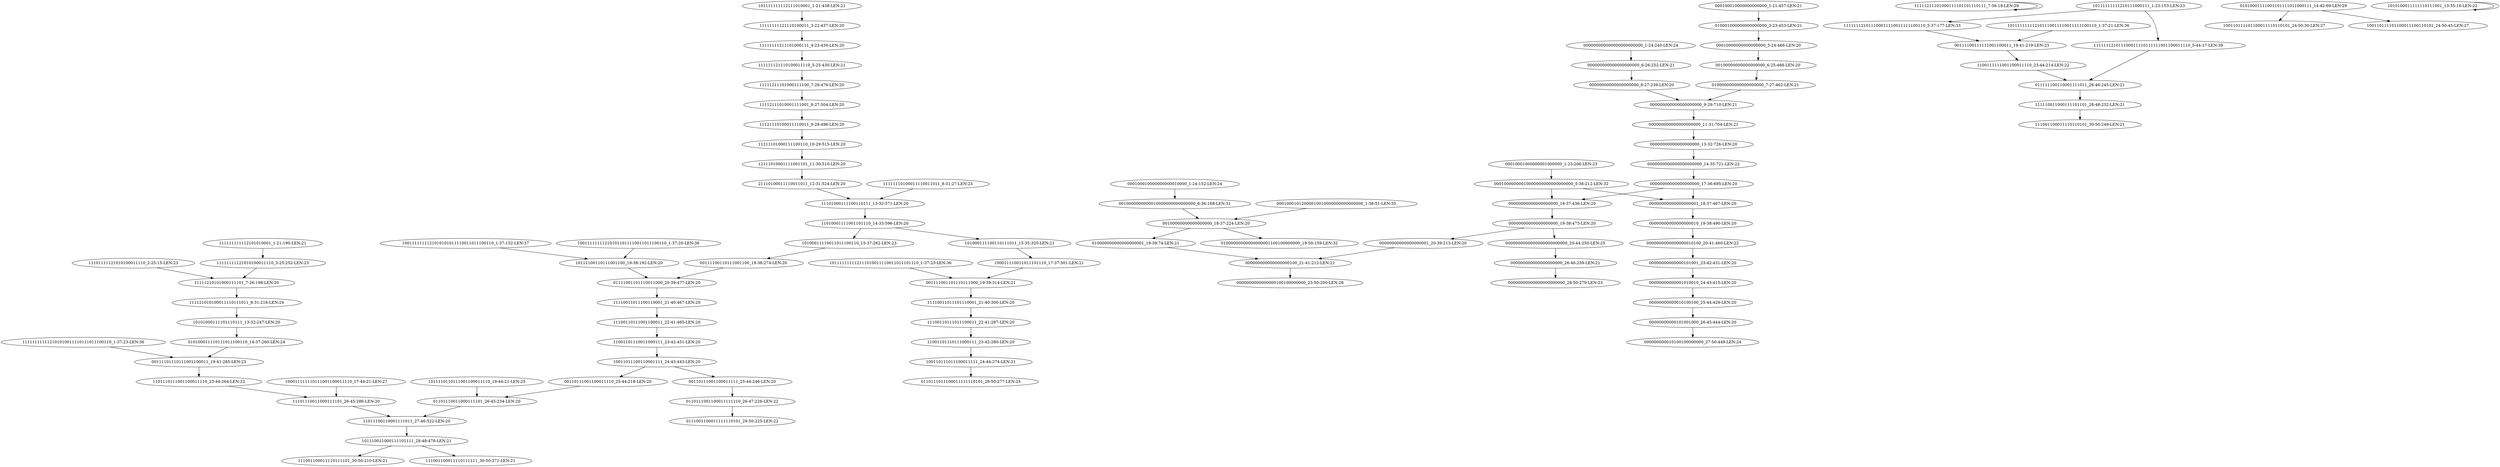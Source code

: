 digraph G {
    "00110111001100011111_25-44:246-LEN:20" -> "0110111001100011111110_26-47:226-LEN:22";
    "11111111121110100011_3-22:437-LEN:20" -> "11111111211101000111_4-23:430-LEN:20";
    "01111001101110011000_20-39:477-LEN:20" -> "11110011011100110001_21-40:467-LEN:20";
    "00010001012000010010000000000000000_1-36:51-LEN:35" -> "00100000000000000000_18-37:224-LEN:20";
    "00000000000000000000_8-27:239-LEN:20" -> "000000000000000000000_9-29:710-LEN:21";
    "0000000000000000000000_14-35:721-LEN:22" -> "00000000000000000000_17-36:695-LEN:20";
    "11011100110001111011_27-46:522-LEN:20" -> "101110011000111101111_28-48:479-LEN:21";
    "11111211101000111100_7-26:476-LEN:20" -> "11112111010001111001_8-27:504-LEN:20";
    "00000000000000000001_18-37:467-LEN:20" -> "00000000000000000010_19-38:490-LEN:20";
    "1001111111121010101011110011011100110_1-37:152-LEN:37" -> "10111100110111001100_19-38:192-LEN:20";
    "11111210101000111101_7-26:198-LEN:20" -> "111121010100011110111011_8-31:216-LEN:24";
    "00000000000000000010_19-38:490-LEN:20" -> "0000000000000000010100_20-41:460-LEN:22";
    "11100110111011100011_22-41:287-LEN:20" -> "11001101110111000111_23-42:280-LEN:20";
    "00010001000000001000000_1-23:206-LEN:23" -> "00010000000010000000000000000000_5-36:212-LEN:32";
    "11101110011000111101_26-45:286-LEN:20" -> "11011100110001111011_27-46:522-LEN:20";
    "11111211101000111101101110111_7-36:18-LEN:29" -> "11111211101000111101101110111_7-36:18-LEN:29";
    "111111121011100011110011111100110_5-37:177-LEN:33" -> "00111100111111001100011_19-41:219-LEN:23";
    "101111111112111010011110011011101110_1-37:23-LEN:36" -> "001111001101110111000_19-39:314-LEN:21";
    "01010001111001101111011000111_14-42:69-LEN:29" -> "100110111101100011110110101_24-50:30-LEN:27";
    "01010001111001101111011000111_14-42:69-LEN:29" -> "100110111101100011100110101_24-50:45-LEN:27";
    "111111121110100011110_5-25:430-LEN:21" -> "11111211101000111100_7-26:476-LEN:20";
    "11112111010001111001_8-27:504-LEN:20" -> "11121110100011110011_9-28:496-LEN:20";
    "11101000111100110111_13-32:571-LEN:20" -> "11010001111001101110_14-33:596-LEN:20";
    "000000000000000000000000_1-24:240-LEN:24" -> "000000000000000000000_6-26:252-LEN:21";
    "10100011110011011100110_15-37:262-LEN:23" -> "00111100110111001100_19-38:274-LEN:20";
    "00010000000010000000000000000000_5-36:212-LEN:32" -> "00000000000000000001_18-37:467-LEN:20";
    "00010000000010000000000000000000_5-36:212-LEN:32" -> "00000000000000000000_18-37:436-LEN:20";
    "000000000000000000000_11-31:704-LEN:21" -> "00000000000000000000_13-32:726-LEN:20";
    "1101110111001100011110_23-44:264-LEN:22" -> "11101110011000111101_26-45:286-LEN:20";
    "100111111112101011011110011011100110_1-37:20-LEN:36" -> "10111100110111001100_19-38:192-LEN:20";
    "00111100111111001100011_19-41:219-LEN:23" -> "1100111111001100011110_23-44:214-LEN:22";
    "00100000000000000000_18-37:224-LEN:20" -> "01000000000000000001100100000000_19-50:159-LEN:32";
    "00100000000000000000_18-37:224-LEN:20" -> "010000000000000000001_19-39:74-LEN:21";
    "111111121011100011110111111001100011110_5-44:17-LEN:39" -> "011111100110001111011_26-46:245-LEN:21";
    "010000000000000000000_7-27:462-LEN:21" -> "000000000000000000000_9-29:710-LEN:21";
    "000000000000000000000_6-26:252-LEN:21" -> "00000000000000000000_8-27:239-LEN:20";
    "11001101110011000111_23-42:451-LEN:20" -> "10011011100110001111_24-43:443-LEN:20";
    "111111111112101010011110111011100110_1-37:23-LEN:36" -> "00111101110111001100011_19-41:285-LEN:23";
    "011111100110001111011_26-46:245-LEN:21" -> "111110011000111101101_28-48:232-LEN:21";
    "10111111111210111000111_1-23:153-LEN:23" -> "111111121011100011110011111100110_5-37:177-LEN:33";
    "10111111111210111000111_1-23:153-LEN:23" -> "111111121011100011110111111001100011110_5-44:17-LEN:39";
    "00000000000101001000_26-45:444-LEN:20" -> "000000000010100100000000_27-50:449-LEN:24";
    "00111101110111001100011_19-41:285-LEN:23" -> "1101110111001100011110_23-44:264-LEN:22";
    "100110111011100011111_24-44:274-LEN:21" -> "0110111011100011111110101_26-50:277-LEN:25";
    "11211101000111100110_10-29:515-LEN:20" -> "12111010001111001101_11-30:510-LEN:20";
    "010001000000000000000_3-23:453-LEN:21" -> "00010000000000000000_5-24:466-LEN:20";
    "11100110111001100011_22-41:465-LEN:20" -> "11001101110011000111_23-42:451-LEN:20";
    "0000000000000000010100_20-41:460-LEN:22" -> "00000000000000101001_23-42:431-LEN:20";
    "101111111112111010001_1-21:438-LEN:21" -> "11111111121110100011_3-22:437-LEN:20";
    "10101000111101110111_13-32:247-LEN:20" -> "010100011110111011100110_14-37:260-LEN:24";
    "1010100011111110111001_13-35:16-LEN:22" -> "1010100011111110111001_13-35:16-LEN:22";
    "00000000000000000000_17-36:695-LEN:20" -> "00000000000000000001_18-37:467-LEN:20";
    "00000000000000000000_17-36:695-LEN:20" -> "00000000000000000000_18-37:436-LEN:20";
    "010100011110111011100110_14-37:260-LEN:24" -> "00111101110111001100011_19-41:285-LEN:23";
    "11110011011100110001_21-40:467-LEN:20" -> "11100110111001100011_22-41:465-LEN:20";
    "11010001111001101110_14-33:596-LEN:20" -> "10100011110011011100110_15-37:262-LEN:23";
    "11010001111001101110_14-33:596-LEN:20" -> "101000111100110111011_15-35:320-LEN:21";
    "00000000000000000000_19-38:473-LEN:20" -> "0000000000000000000000000_20-44:250-LEN:25";
    "00000000000000000000_19-38:473-LEN:20" -> "00000000000000000001_20-39:213-LEN:20";
    "00000000000000101001_23-42:431-LEN:20" -> "00000000000001010010_24-43:415-LEN:20";
    "000100010000000000000_1-21:457-LEN:21" -> "010001000000000000000_3-23:453-LEN:21";
    "101111111112101110011110011111100110_1-37:21-LEN:36" -> "00111100111111001100011_19-41:219-LEN:23";
    "001111001101110111000_19-39:314-LEN:21" -> "11110011011101110001_21-40:300-LEN:20";
    "010000000000000000001_19-39:74-LEN:21" -> "000000000000000000100_21-41:212-LEN:21";
    "21110100011110011011_12-31:524-LEN:20" -> "11101000111100110111_13-32:571-LEN:20";
    "11121110100011110011_9-28:496-LEN:20" -> "11211101000111100110_10-29:515-LEN:20";
    "00100000000000000000_6-25:466-LEN:20" -> "010000000000000000000_7-27:462-LEN:21";
    "111110011000111101101_28-48:232-LEN:21" -> "111001100011110110101_30-50:249-LEN:21";
    "0010000000000010000000000000000_6-36:168-LEN:31" -> "00100000000000000000_18-37:224-LEN:20";
    "100011110011011101110_17-37:301-LEN:21" -> "001111001101110111000_19-39:314-LEN:21";
    "0110111001100011111110_26-47:226-LEN:22" -> "0111001100011111110101_29-50:225-LEN:22";
    "11101111121010100011110_2-25:15-LEN:23" -> "11111210101000111101_7-26:198-LEN:20";
    "1011110110111001100011110_19-44:21-LEN:25" -> "01101110011000111101_26-45:234-LEN:20";
    "00000000000000000000_13-32:726-LEN:20" -> "0000000000000000000000_14-35:721-LEN:22";
    "00010000000000000000_5-24:466-LEN:20" -> "00100000000000000000_6-25:466-LEN:20";
    "000100010000000000010000_1-24:152-LEN:24" -> "0010000000000010000000000000000_6-36:168-LEN:31";
    "01101110011000111101_26-45:234-LEN:20" -> "11011100110001111011_27-46:522-LEN:20";
    "00111100110111001100_19-38:274-LEN:20" -> "01111001101110011000_20-39:477-LEN:20";
    "1100111111001100011110_23-44:214-LEN:22" -> "011111100110001111011_26-46:245-LEN:21";
    "000000000000000000100_21-41:212-LEN:21" -> "0000000000000000100100000000_23-50:200-LEN:28";
    "10011011100110001111_24-43:443-LEN:20" -> "00110111001100011111_25-44:246-LEN:20";
    "10011011100110001111_24-43:443-LEN:20" -> "00110111001100011110_25-44:218-LEN:20";
    "11111111121010100011110_3-25:252-LEN:23" -> "11111210101000111101_7-26:198-LEN:20";
    "111121010100011110111011_8-31:216-LEN:24" -> "10101000111101110111_13-32:247-LEN:20";
    "12111010001111001101_11-30:510-LEN:20" -> "21110100011110011011_12-31:524-LEN:20";
    "11001101110111000111_23-42:280-LEN:20" -> "100110111011100011111_24-44:274-LEN:21";
    "11111110100011110011011_8-31:27-LEN:23" -> "11101000111100110111_13-32:571-LEN:20";
    "00000000000001010010_24-43:415-LEN:20" -> "00000000000010100100_25-44:429-LEN:20";
    "101110011000111101111_28-48:479-LEN:21" -> "111001100011110111101_30-50:210-LEN:21";
    "101110011000111101111_28-48:479-LEN:21" -> "111001100011110111111_30-50:271-LEN:21";
    "000000000000000000000_9-29:710-LEN:21" -> "000000000000000000000_11-31:704-LEN:21";
    "00110111001100011110_25-44:218-LEN:20" -> "01101110011000111101_26-45:234-LEN:20";
    "10111100110111001100_19-38:192-LEN:20" -> "01111001101110011000_20-39:477-LEN:20";
    "000000000000000000000_26-46:259-LEN:21" -> "00000000000000000000000_28-50:279-LEN:23";
    "00000000000010100100_25-44:429-LEN:20" -> "00000000000101001000_26-45:444-LEN:20";
    "0000000000000000000000000_20-44:250-LEN:25" -> "000000000000000000000_26-46:259-LEN:21";
    "00000000000000000001_20-39:213-LEN:20" -> "000000000000000000100_21-41:212-LEN:21";
    "00000000000000000000_18-37:436-LEN:20" -> "00000000000000000000_19-38:473-LEN:20";
    "11110011011101110001_21-40:300-LEN:20" -> "11100110111011100011_22-41:287-LEN:20";
    "101000111100110111011_15-35:320-LEN:21" -> "100011110011011101110_17-37:301-LEN:21";
    "11111111211101000111_4-23:430-LEN:20" -> "111111121110100011110_5-25:430-LEN:21";
    "100011111110111001100011110_17-44:21-LEN:27" -> "11101110011000111101_26-45:286-LEN:20";
    "111111111112101010001_1-21:190-LEN:21" -> "11111111121010100011110_3-25:252-LEN:23";
}
